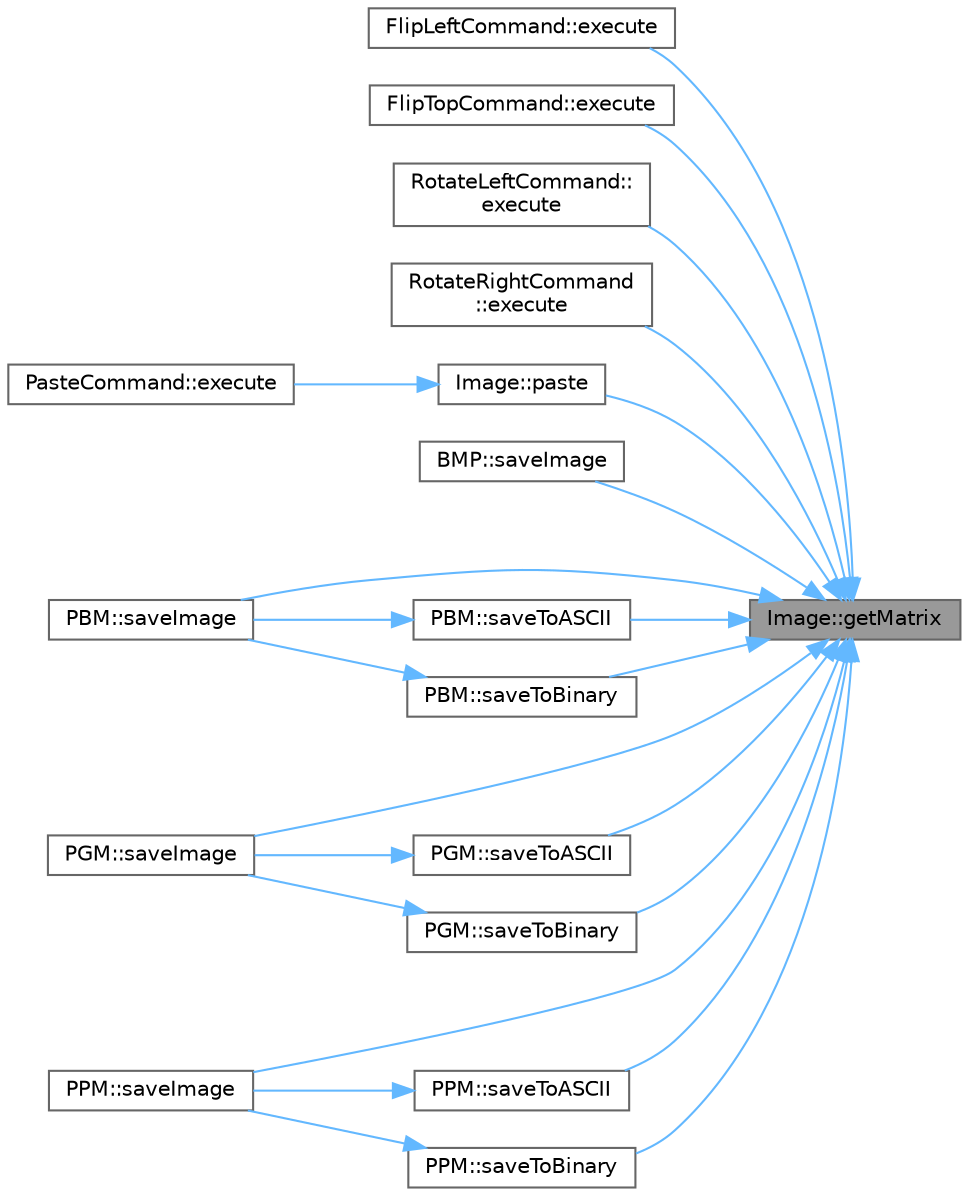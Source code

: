 digraph "Image::getMatrix"
{
 // INTERACTIVE_SVG=YES
 // LATEX_PDF_SIZE
  bgcolor="transparent";
  edge [fontname=Helvetica,fontsize=10,labelfontname=Helvetica,labelfontsize=10];
  node [fontname=Helvetica,fontsize=10,shape=box,height=0.2,width=0.4];
  rankdir="RL";
  Node1 [id="Node000001",label="Image::getMatrix",height=0.2,width=0.4,color="gray40", fillcolor="grey60", style="filled", fontcolor="black",tooltip="Gets a reference to the image matrix (modifiable)."];
  Node1 -> Node2 [id="edge1_Node000001_Node000002",dir="back",color="steelblue1",style="solid",tooltip=" "];
  Node2 [id="Node000002",label="FlipLeftCommand::execute",height=0.2,width=0.4,color="grey40", fillcolor="white", style="filled",URL="$class_flip_left_command.html#a8ed295ee83ec6f191c59eca9d154b234",tooltip="Executes the command on the provided image."];
  Node1 -> Node3 [id="edge2_Node000001_Node000003",dir="back",color="steelblue1",style="solid",tooltip=" "];
  Node3 [id="Node000003",label="FlipTopCommand::execute",height=0.2,width=0.4,color="grey40", fillcolor="white", style="filled",URL="$class_flip_top_command.html#add4c592fbbaced41eb760a2c22511bc1",tooltip="Executes the command on the provided image."];
  Node1 -> Node4 [id="edge3_Node000001_Node000004",dir="back",color="steelblue1",style="solid",tooltip=" "];
  Node4 [id="Node000004",label="RotateLeftCommand::\lexecute",height=0.2,width=0.4,color="grey40", fillcolor="white", style="filled",URL="$class_rotate_left_command.html#a6ab2781e2b34763398ac1e51e8081425",tooltip="Executes the command on the provided image."];
  Node1 -> Node5 [id="edge4_Node000001_Node000005",dir="back",color="steelblue1",style="solid",tooltip=" "];
  Node5 [id="Node000005",label="RotateRightCommand\l::execute",height=0.2,width=0.4,color="grey40", fillcolor="white", style="filled",URL="$class_rotate_right_command.html#a60d087ffe32313971df08bcd7438fb3d",tooltip="Executes the command on the provided image."];
  Node1 -> Node6 [id="edge5_Node000001_Node000006",dir="back",color="steelblue1",style="solid",tooltip=" "];
  Node6 [id="Node000006",label="Image::paste",height=0.2,width=0.4,color="grey40", fillcolor="white", style="filled",URL="$class_image.html#a7a6695cf233e24f3915142bc5d70fa4f",tooltip="Pastes this image onto another at the given position."];
  Node6 -> Node7 [id="edge6_Node000006_Node000007",dir="back",color="steelblue1",style="solid",tooltip=" "];
  Node7 [id="Node000007",label="PasteCommand::execute",height=0.2,width=0.4,color="grey40", fillcolor="white", style="filled",URL="$class_paste_command.html#abfbbc1a44ca1ab87e50bcad0a0f2c2ff",tooltip="Executes the command on a session using input stream."];
  Node1 -> Node8 [id="edge7_Node000001_Node000008",dir="back",color="steelblue1",style="solid",tooltip=" "];
  Node8 [id="Node000008",label="BMP::saveImage",height=0.2,width=0.4,color="grey40", fillcolor="white", style="filled",URL="$class_b_m_p.html#a3a8961fae0cdd600a8acfd8e0cadcde9",tooltip="Saves the image to a BMP file in binary format."];
  Node1 -> Node9 [id="edge8_Node000001_Node000009",dir="back",color="steelblue1",style="solid",tooltip=" "];
  Node9 [id="Node000009",label="PBM::saveImage",height=0.2,width=0.4,color="grey40", fillcolor="white", style="filled",URL="$class_p_b_m.html#ac62b93ddd03ce7d59c9ee24c670b05c8",tooltip="Checks the identifier and saves the file in either binary or ASCII format."];
  Node1 -> Node10 [id="edge9_Node000001_Node000010",dir="back",color="steelblue1",style="solid",tooltip=" "];
  Node10 [id="Node000010",label="PGM::saveImage",height=0.2,width=0.4,color="grey40", fillcolor="white", style="filled",URL="$class_p_g_m.html#a11f6ee9b3709f18b60e58be953637512",tooltip="Saves the provided image to a file."];
  Node1 -> Node11 [id="edge10_Node000001_Node000011",dir="back",color="steelblue1",style="solid",tooltip=" "];
  Node11 [id="Node000011",label="PPM::saveImage",height=0.2,width=0.4,color="grey40", fillcolor="white", style="filled",URL="$class_p_p_m.html#a54466f17721953c9b26e9c303ccf5cf9",tooltip="Saves the provided image to a file."];
  Node1 -> Node12 [id="edge11_Node000001_Node000012",dir="back",color="steelblue1",style="solid",tooltip=" "];
  Node12 [id="Node000012",label="PBM::saveToASCII",height=0.2,width=0.4,color="grey40", fillcolor="white", style="filled",URL="$class_p_b_m.html#a816c8d09397e0988c24f8ba1786ef078",tooltip="Saves the image's pixel data in ASCII format."];
  Node12 -> Node9 [id="edge12_Node000012_Node000009",dir="back",color="steelblue1",style="solid",tooltip=" "];
  Node1 -> Node13 [id="edge13_Node000001_Node000013",dir="back",color="steelblue1",style="solid",tooltip=" "];
  Node13 [id="Node000013",label="PGM::saveToASCII",height=0.2,width=0.4,color="grey40", fillcolor="white", style="filled",URL="$class_p_g_m.html#aebf282f7bfbd5bb1a0e6dd41cd9c2ce9",tooltip="Saves the image's pixel data in ASCII format."];
  Node13 -> Node10 [id="edge14_Node000013_Node000010",dir="back",color="steelblue1",style="solid",tooltip=" "];
  Node1 -> Node14 [id="edge15_Node000001_Node000014",dir="back",color="steelblue1",style="solid",tooltip=" "];
  Node14 [id="Node000014",label="PPM::saveToASCII",height=0.2,width=0.4,color="grey40", fillcolor="white", style="filled",URL="$class_p_p_m.html#a64e6750d5da02b403233d2bc03074685",tooltip="Saves the image's pixel data in ASCII format."];
  Node14 -> Node11 [id="edge16_Node000014_Node000011",dir="back",color="steelblue1",style="solid",tooltip=" "];
  Node1 -> Node15 [id="edge17_Node000001_Node000015",dir="back",color="steelblue1",style="solid",tooltip=" "];
  Node15 [id="Node000015",label="PBM::saveToBinary",height=0.2,width=0.4,color="grey40", fillcolor="white", style="filled",URL="$class_p_b_m.html#a5899b72d34156ff3ce74fa9c84b02543",tooltip="Saves the image's pixel data in compressed binary format."];
  Node15 -> Node9 [id="edge18_Node000015_Node000009",dir="back",color="steelblue1",style="solid",tooltip=" "];
  Node1 -> Node16 [id="edge19_Node000001_Node000016",dir="back",color="steelblue1",style="solid",tooltip=" "];
  Node16 [id="Node000016",label="PGM::saveToBinary",height=0.2,width=0.4,color="grey40", fillcolor="white", style="filled",URL="$class_p_g_m.html#acbdba7d0cd500f251a2dfc6f45b7b7a1",tooltip="Saves the image's pixel data in binary format."];
  Node16 -> Node10 [id="edge20_Node000016_Node000010",dir="back",color="steelblue1",style="solid",tooltip=" "];
  Node1 -> Node17 [id="edge21_Node000001_Node000017",dir="back",color="steelblue1",style="solid",tooltip=" "];
  Node17 [id="Node000017",label="PPM::saveToBinary",height=0.2,width=0.4,color="grey40", fillcolor="white", style="filled",URL="$class_p_p_m.html#a24273130b3ba4f646ad5c814b7b23707",tooltip="Saves the image's pixel data in binary format."];
  Node17 -> Node11 [id="edge22_Node000017_Node000011",dir="back",color="steelblue1",style="solid",tooltip=" "];
}
